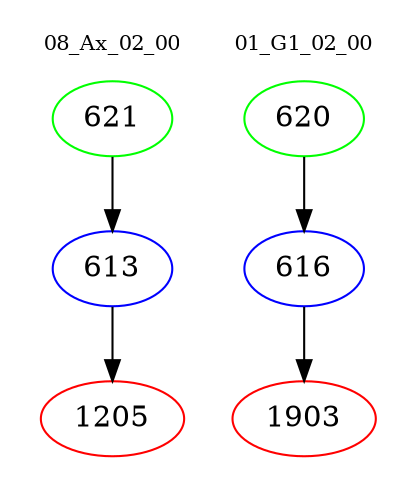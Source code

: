 digraph{
subgraph cluster_0 {
color = white
label = "08_Ax_02_00";
fontsize=10;
T0_621 [label="621", color="green"]
T0_621 -> T0_613 [color="black"]
T0_613 [label="613", color="blue"]
T0_613 -> T0_1205 [color="black"]
T0_1205 [label="1205", color="red"]
}
subgraph cluster_1 {
color = white
label = "01_G1_02_00";
fontsize=10;
T1_620 [label="620", color="green"]
T1_620 -> T1_616 [color="black"]
T1_616 [label="616", color="blue"]
T1_616 -> T1_1903 [color="black"]
T1_1903 [label="1903", color="red"]
}
}

